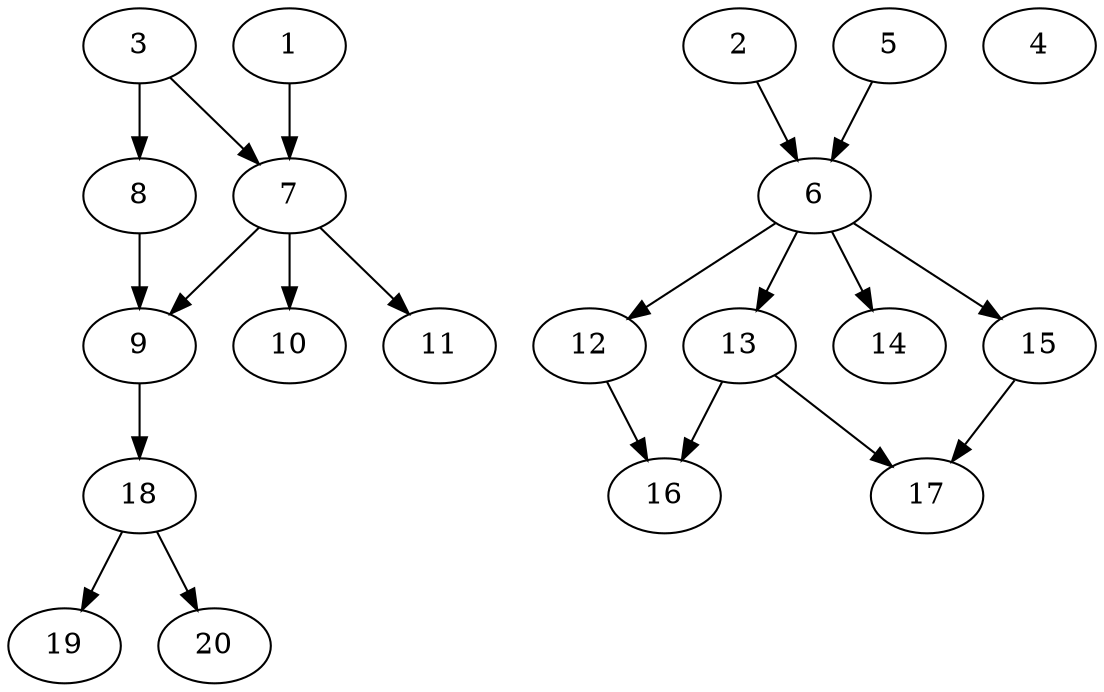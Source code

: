// DAG automatically generated by daggen at Sat Jul 27 15:38:13 2019
// ./daggen --dot -n 20 --ccr 0.4 --fat 0.6 --regular 0.5 --density 0.4 --mindata 5242880 --maxdata 52428800 
digraph G {
  1 [size="16706560", alpha="0.02", expect_size="6682624"] 
  1 -> 7 [size ="6682624"]
  2 [size="42219520", alpha="0.17", expect_size="16887808"] 
  2 -> 6 [size ="16887808"]
  3 [size="46295040", alpha="0.11", expect_size="18518016"] 
  3 -> 7 [size ="18518016"]
  3 -> 8 [size ="18518016"]
  4 [size="39564800", alpha="0.02", expect_size="15825920"] 
  5 [size="49735680", alpha="0.03", expect_size="19894272"] 
  5 -> 6 [size ="19894272"]
  6 [size="122616320", alpha="0.14", expect_size="49046528"] 
  6 -> 12 [size ="49046528"]
  6 -> 13 [size ="49046528"]
  6 -> 14 [size ="49046528"]
  6 -> 15 [size ="49046528"]
  7 [size="36357120", alpha="0.19", expect_size="14542848"] 
  7 -> 9 [size ="14542848"]
  7 -> 10 [size ="14542848"]
  7 -> 11 [size ="14542848"]
  8 [size="76039680", alpha="0.05", expect_size="30415872"] 
  8 -> 9 [size ="30415872"]
  9 [size="117007360", alpha="0.12", expect_size="46802944"] 
  9 -> 18 [size ="46802944"]
  10 [size="124167680", alpha="0.14", expect_size="49667072"] 
  11 [size="65520640", alpha="0.00", expect_size="26208256"] 
  12 [size="76528640", alpha="0.17", expect_size="30611456"] 
  12 -> 16 [size ="30611456"]
  13 [size="56903680", alpha="0.16", expect_size="22761472"] 
  13 -> 16 [size ="22761472"]
  13 -> 17 [size ="22761472"]
  14 [size="123432960", alpha="0.08", expect_size="49373184"] 
  15 [size="14530560", alpha="0.20", expect_size="5812224"] 
  15 -> 17 [size ="5812224"]
  16 [size="34688000", alpha="0.15", expect_size="13875200"] 
  17 [size="117649920", alpha="0.08", expect_size="47059968"] 
  18 [size="113461760", alpha="0.20", expect_size="45384704"] 
  18 -> 19 [size ="45384704"]
  18 -> 20 [size ="45384704"]
  19 [size="24064000", alpha="0.17", expect_size="9625600"] 
  20 [size="97587200", alpha="0.09", expect_size="39034880"] 
}
